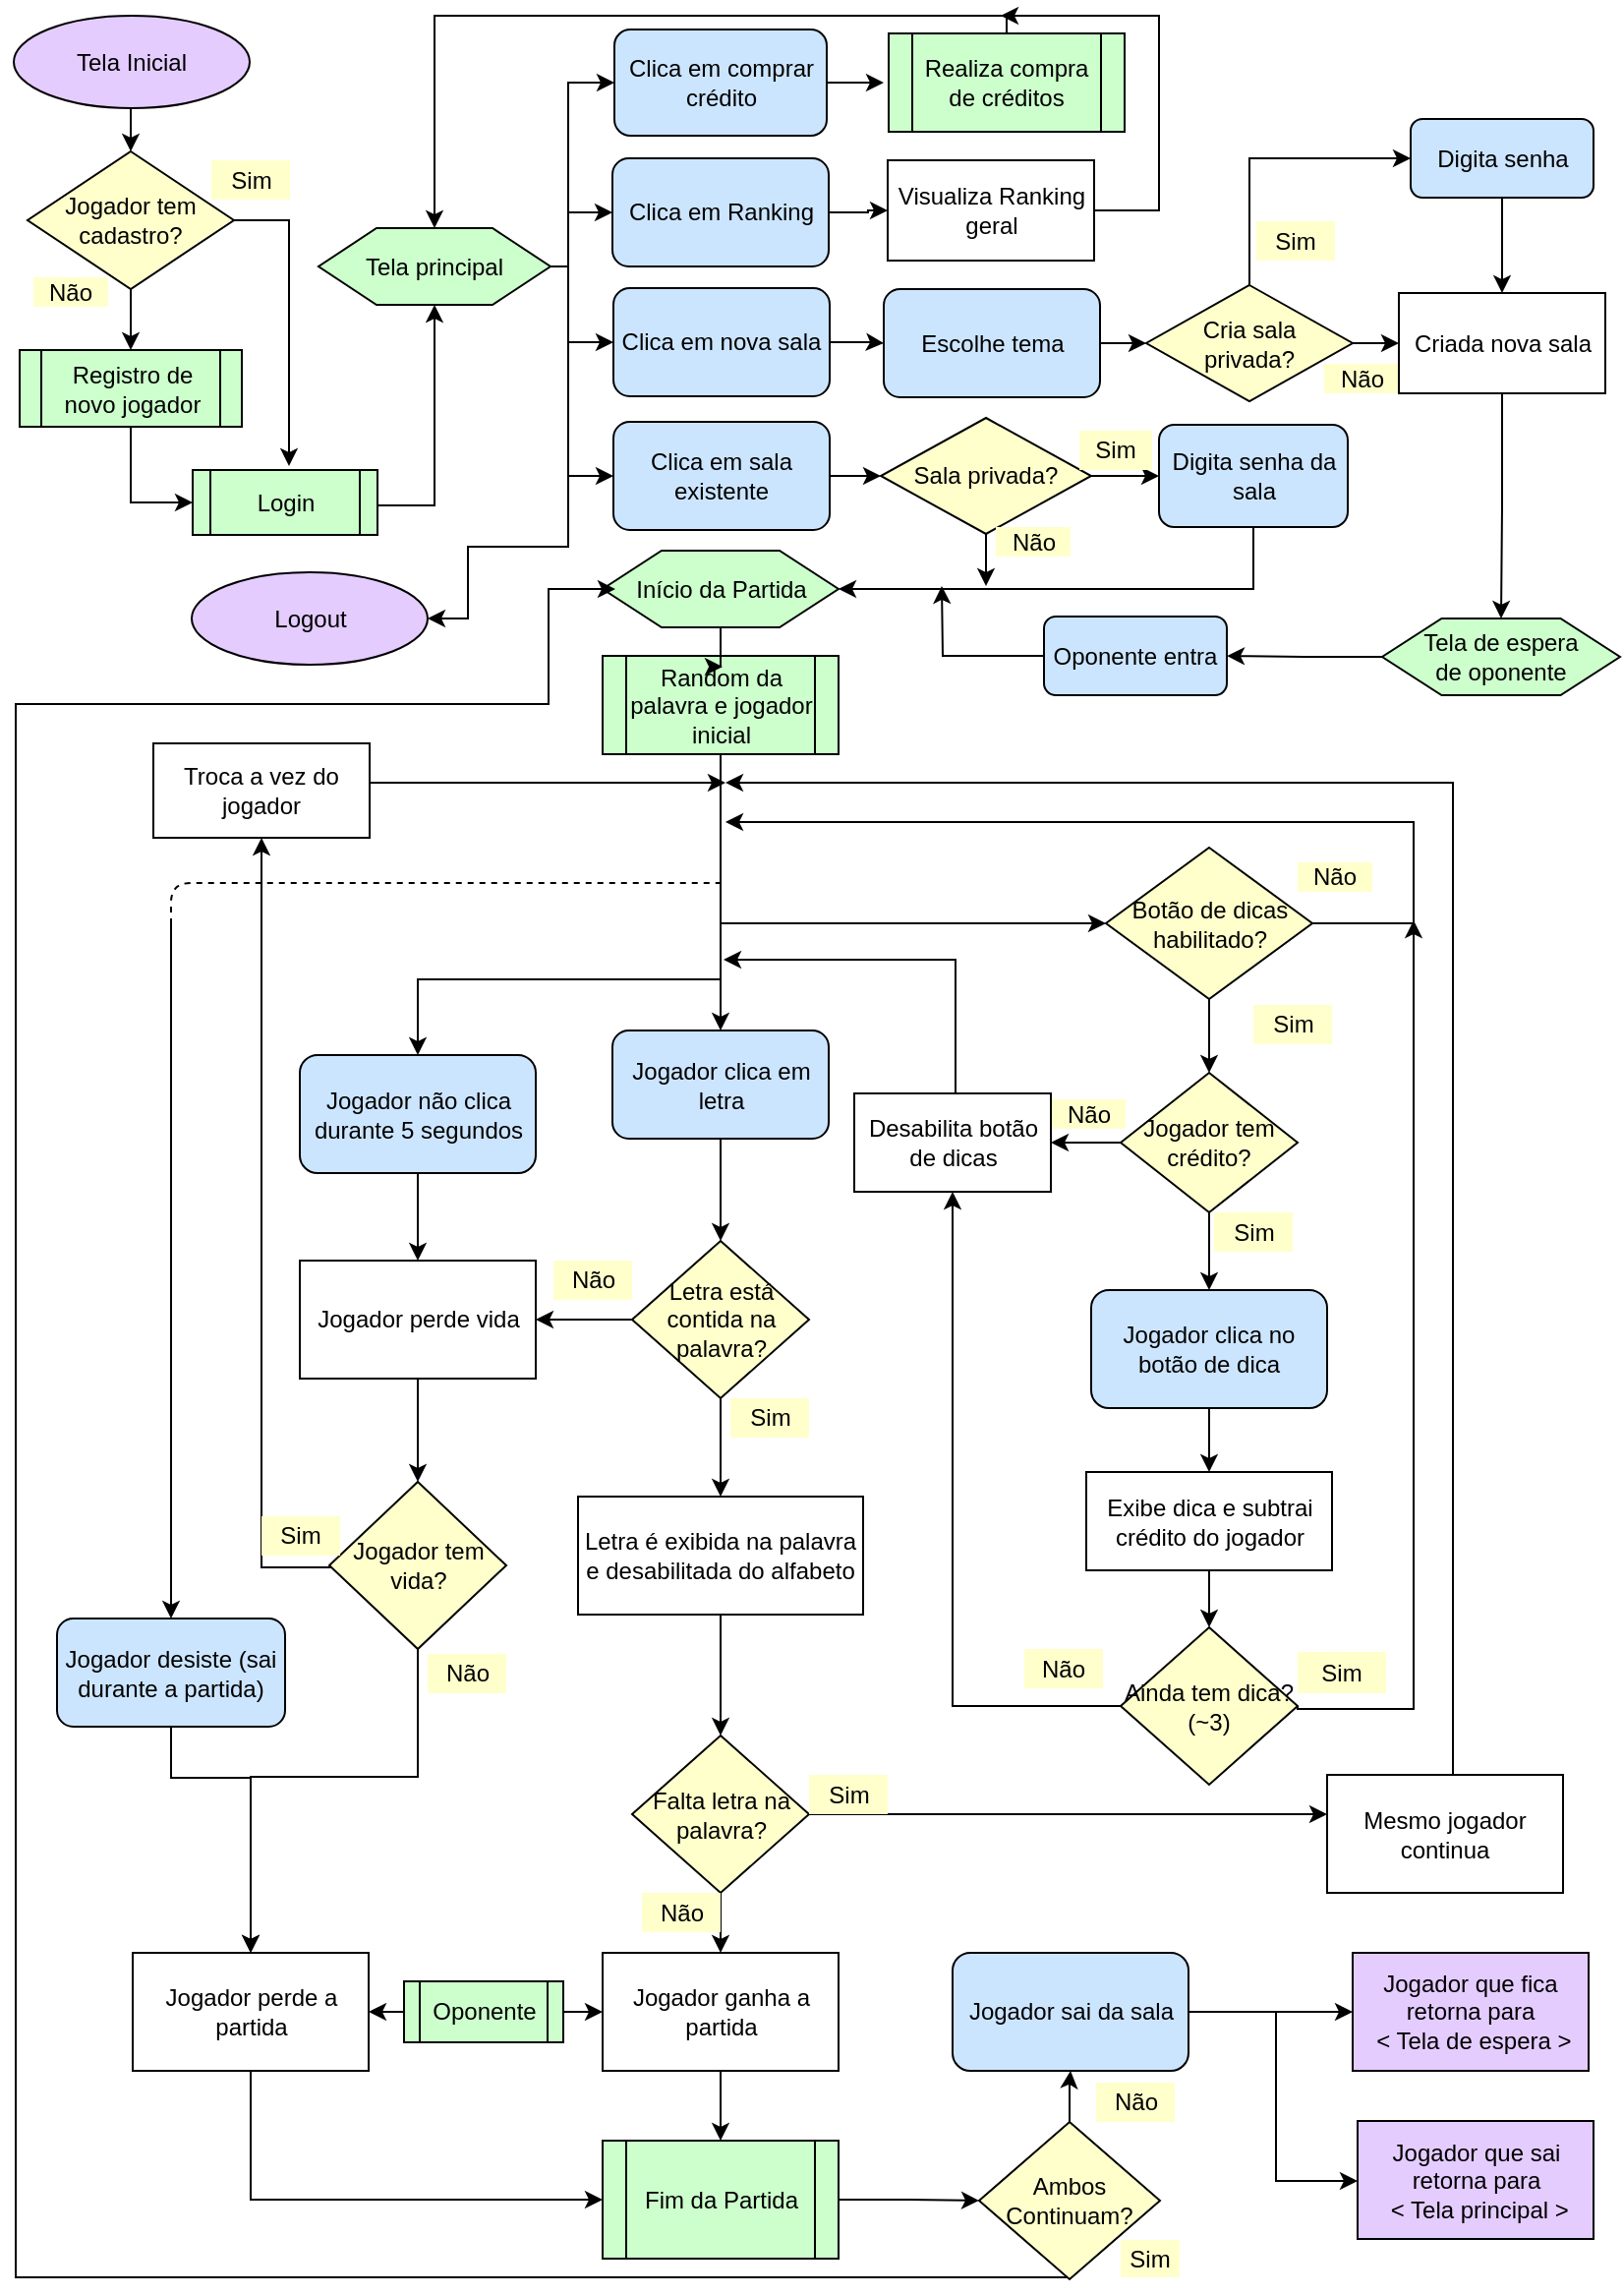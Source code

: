 <mxfile version="10.6.9" type="google"><diagram id="OUIDlDjPMiDUH4zOJpon" name="Page-1"><mxGraphModel dx="1394" dy="796" grid="1" gridSize="10" guides="1" tooltips="1" connect="1" arrows="1" fold="1" page="1" pageScale="1" pageWidth="827" pageHeight="1169" math="0" shadow="0"><root><mxCell id="0"/><mxCell id="1" parent="0"/><mxCell id="OD67O0E0gZSDqUvRIJFa-34" style="edgeStyle=orthogonalEdgeStyle;rounded=0;orthogonalLoop=1;jettySize=auto;html=1;" parent="1" source="5Cdk0UECjQ7okEQ7UrIe-1" edge="1"><mxGeometry relative="1" as="geometry"><mxPoint x="370" y="400" as="targetPoint"/><Array as="points"><mxPoint x="139" y="400"/></Array></mxGeometry></mxCell><mxCell id="5Cdk0UECjQ7okEQ7UrIe-1" value="Troca a vez do jogador" style="rounded=0;whiteSpace=wrap;html=1;" parent="1" vertex="1"><mxGeometry x="79" y="380" width="110" height="48" as="geometry"/></mxCell><mxCell id="b0Uk9Pod0R0OdXL9Hndk-114" style="edgeStyle=orthogonalEdgeStyle;rounded=0;orthogonalLoop=1;jettySize=auto;html=1;entryX=0.5;entryY=0;entryDx=0;entryDy=0;" parent="1" source="5Cdk0UECjQ7okEQ7UrIe-2" target="b0Uk9Pod0R0OdXL9Hndk-9" edge="1"><mxGeometry relative="1" as="geometry"/></mxCell><mxCell id="b0Uk9Pod0R0OdXL9Hndk-133" style="edgeStyle=orthogonalEdgeStyle;rounded=0;orthogonalLoop=1;jettySize=auto;html=1;entryX=1;entryY=0.5;entryDx=0;entryDy=0;" parent="1" source="5Cdk0UECjQ7okEQ7UrIe-2" target="b0Uk9Pod0R0OdXL9Hndk-52" edge="1"><mxGeometry relative="1" as="geometry"/></mxCell><mxCell id="5Cdk0UECjQ7okEQ7UrIe-2" value="Jogador tem crédito?" style="rhombus;whiteSpace=wrap;html=1;fillColor=#FFFFCC;" parent="1" vertex="1"><mxGeometry x="571" y="547.5" width="90" height="71" as="geometry"/></mxCell><mxCell id="b0Uk9Pod0R0OdXL9Hndk-25" value="" style="edgeStyle=orthogonalEdgeStyle;rounded=0;orthogonalLoop=1;jettySize=auto;html=1;" parent="1" source="5Cdk0UECjQ7okEQ7UrIe-3" target="b0Uk9Pod0R0OdXL9Hndk-19" edge="1"><mxGeometry relative="1" as="geometry"/></mxCell><mxCell id="5Cdk0UECjQ7okEQ7UrIe-3" value="Jogador clica em letra" style="rounded=1;whiteSpace=wrap;html=1;fillColor=#CCE5FF;" parent="1" vertex="1"><mxGeometry x="312.5" y="526" width="110" height="55" as="geometry"/></mxCell><mxCell id="b0Uk9Pod0R0OdXL9Hndk-136" style="edgeStyle=orthogonalEdgeStyle;rounded=0;orthogonalLoop=1;jettySize=auto;html=1;entryX=0.5;entryY=0;entryDx=0;entryDy=0;" parent="1" source="b0Uk9Pod0R0OdXL9Hndk-1" target="5Cdk0UECjQ7okEQ7UrIe-3" edge="1"><mxGeometry relative="1" as="geometry"><mxPoint x="368" y="510" as="targetPoint"/><Array as="points"/></mxGeometry></mxCell><mxCell id="OD67O0E0gZSDqUvRIJFa-11" style="edgeStyle=orthogonalEdgeStyle;rounded=0;orthogonalLoop=1;jettySize=auto;html=1;entryX=0.5;entryY=0;entryDx=0;entryDy=0;" parent="1" target="OD67O0E0gZSDqUvRIJFa-4" edge="1"><mxGeometry relative="1" as="geometry"><mxPoint x="88" y="790" as="sourcePoint"/><Array as="points"><mxPoint x="88" y="470"/><mxPoint x="88" y="470"/></Array></mxGeometry></mxCell><mxCell id="OD67O0E0gZSDqUvRIJFa-17" style="edgeStyle=orthogonalEdgeStyle;rounded=0;orthogonalLoop=1;jettySize=auto;html=1;entryX=0.5;entryY=0;entryDx=0;entryDy=0;" parent="1" source="b0Uk9Pod0R0OdXL9Hndk-1" target="b0Uk9Pod0R0OdXL9Hndk-6" edge="1"><mxGeometry relative="1" as="geometry"><Array as="points"><mxPoint x="368" y="500"/><mxPoint x="214" y="500"/></Array></mxGeometry></mxCell><mxCell id="OD67O0E0gZSDqUvRIJFa-177" style="edgeStyle=orthogonalEdgeStyle;rounded=0;orthogonalLoop=1;jettySize=auto;html=1;entryX=0;entryY=0.5;entryDx=0;entryDy=0;" parent="1" source="b0Uk9Pod0R0OdXL9Hndk-1" target="b0Uk9Pod0R0OdXL9Hndk-88" edge="1"><mxGeometry relative="1" as="geometry"><Array as="points"><mxPoint x="368" y="472"/></Array></mxGeometry></mxCell><mxCell id="b0Uk9Pod0R0OdXL9Hndk-1" value="Random da palavra e jogador inicial&lt;br&gt;" style="shape=process;whiteSpace=wrap;html=1;backgroundOutline=1;fillColor=#CCFFCC;" parent="1" vertex="1"><mxGeometry x="307.5" y="335.5" width="120" height="50" as="geometry"/></mxCell><mxCell id="b0Uk9Pod0R0OdXL9Hndk-130" style="edgeStyle=orthogonalEdgeStyle;rounded=0;orthogonalLoop=1;jettySize=auto;html=1;" parent="1" source="b0Uk9Pod0R0OdXL9Hndk-3" edge="1"><mxGeometry relative="1" as="geometry"><mxPoint x="368" y="341" as="targetPoint"/></mxGeometry></mxCell><mxCell id="b0Uk9Pod0R0OdXL9Hndk-3" value="&lt;span&gt;Início da Partida&lt;/span&gt;" style="shape=hexagon;perimeter=hexagonPerimeter2;whiteSpace=wrap;html=1;fillColor=#CCFFCC;" parent="1" vertex="1"><mxGeometry x="307.5" y="282" width="120" height="39" as="geometry"/></mxCell><mxCell id="b0Uk9Pod0R0OdXL9Hndk-24" value="" style="edgeStyle=orthogonalEdgeStyle;rounded=0;orthogonalLoop=1;jettySize=auto;html=1;" parent="1" source="b0Uk9Pod0R0OdXL9Hndk-6" target="b0Uk9Pod0R0OdXL9Hndk-18" edge="1"><mxGeometry relative="1" as="geometry"/></mxCell><mxCell id="b0Uk9Pod0R0OdXL9Hndk-6" value="Jogador não clica durante 5 segundos" style="rounded=1;whiteSpace=wrap;html=1;fillColor=#CCE5FF;" parent="1" vertex="1"><mxGeometry x="153.5" y="538.5" width="120" height="60" as="geometry"/></mxCell><mxCell id="b0Uk9Pod0R0OdXL9Hndk-124" style="edgeStyle=orthogonalEdgeStyle;rounded=0;orthogonalLoop=1;jettySize=auto;html=1;entryX=0.5;entryY=0;entryDx=0;entryDy=0;" parent="1" source="b0Uk9Pod0R0OdXL9Hndk-9" target="b0Uk9Pod0R0OdXL9Hndk-40" edge="1"><mxGeometry relative="1" as="geometry"/></mxCell><mxCell id="b0Uk9Pod0R0OdXL9Hndk-9" value="Jogador clica no botão de dica" style="rounded=1;whiteSpace=wrap;html=1;fillColor=#CCE5FF;" parent="1" vertex="1"><mxGeometry x="556" y="658" width="120" height="60" as="geometry"/></mxCell><mxCell id="b0Uk9Pod0R0OdXL9Hndk-16" value="Sim" style="text;html=1;strokeColor=none;fillColor=#FFFFCC;align=center;verticalAlign=middle;whiteSpace=wrap;rounded=0;" parent="1" vertex="1"><mxGeometry x="618.5" y="618.5" width="40" height="20" as="geometry"/></mxCell><mxCell id="b0Uk9Pod0R0OdXL9Hndk-17" value="Não" style="text;html=1;strokeColor=none;fillColor=#FFFFCC;align=center;verticalAlign=middle;whiteSpace=wrap;rounded=0;" parent="1" vertex="1"><mxGeometry x="535.5" y="561" width="38" height="15" as="geometry"/></mxCell><mxCell id="b0Uk9Pod0R0OdXL9Hndk-29" value="" style="edgeStyle=orthogonalEdgeStyle;rounded=0;orthogonalLoop=1;jettySize=auto;html=1;" parent="1" source="b0Uk9Pod0R0OdXL9Hndk-18" target="b0Uk9Pod0R0OdXL9Hndk-26" edge="1"><mxGeometry relative="1" as="geometry"/></mxCell><mxCell id="b0Uk9Pod0R0OdXL9Hndk-18" value="Jogador perde vida" style="rounded=0;whiteSpace=wrap;html=1;" parent="1" vertex="1"><mxGeometry x="153.5" y="643" width="120" height="60" as="geometry"/></mxCell><mxCell id="b0Uk9Pod0R0OdXL9Hndk-23" value="" style="edgeStyle=orthogonalEdgeStyle;rounded=0;orthogonalLoop=1;jettySize=auto;html=1;entryX=1;entryY=0.5;entryDx=0;entryDy=0;" parent="1" source="b0Uk9Pod0R0OdXL9Hndk-19" target="b0Uk9Pod0R0OdXL9Hndk-18" edge="1"><mxGeometry relative="1" as="geometry"><mxPoint x="293.5" y="565.5" as="targetPoint"/></mxGeometry></mxCell><mxCell id="b0Uk9Pod0R0OdXL9Hndk-34" value="" style="edgeStyle=orthogonalEdgeStyle;rounded=0;orthogonalLoop=1;jettySize=auto;html=1;" parent="1" source="b0Uk9Pod0R0OdXL9Hndk-19" target="b0Uk9Pod0R0OdXL9Hndk-33" edge="1"><mxGeometry relative="1" as="geometry"/></mxCell><mxCell id="b0Uk9Pod0R0OdXL9Hndk-19" value="Letra está contida na palavra?" style="rhombus;whiteSpace=wrap;html=1;fillColor=#FFFFCC;" parent="1" vertex="1"><mxGeometry x="322.5" y="633" width="90" height="80" as="geometry"/></mxCell><mxCell id="b0Uk9Pod0R0OdXL9Hndk-20" value="Sim" style="text;html=1;strokeColor=none;fillColor=#FFFFCC;align=center;verticalAlign=middle;whiteSpace=wrap;rounded=0;" parent="1" vertex="1"><mxGeometry x="372.5" y="713" width="40" height="20" as="geometry"/></mxCell><mxCell id="b0Uk9Pod0R0OdXL9Hndk-21" value="Não" style="text;html=1;strokeColor=none;fillColor=#FFFFCC;align=center;verticalAlign=middle;whiteSpace=wrap;rounded=0;" parent="1" vertex="1"><mxGeometry x="282.5" y="643" width="40" height="20" as="geometry"/></mxCell><mxCell id="b0Uk9Pod0R0OdXL9Hndk-32" value="" style="edgeStyle=orthogonalEdgeStyle;rounded=0;orthogonalLoop=1;jettySize=auto;html=1;exitX=0.5;exitY=1;exitDx=0;exitDy=0;" parent="1" source="b0Uk9Pod0R0OdXL9Hndk-26" target="b0Uk9Pod0R0OdXL9Hndk-31" edge="1"><mxGeometry relative="1" as="geometry"><Array as="points"><mxPoint x="213.5" y="905.5"/><mxPoint x="128.5" y="905.5"/></Array></mxGeometry></mxCell><mxCell id="OD67O0E0gZSDqUvRIJFa-8" style="edgeStyle=orthogonalEdgeStyle;rounded=0;orthogonalLoop=1;jettySize=auto;html=1;entryX=0.5;entryY=1;entryDx=0;entryDy=0;" parent="1" source="b0Uk9Pod0R0OdXL9Hndk-26" target="5Cdk0UECjQ7okEQ7UrIe-1" edge="1"><mxGeometry relative="1" as="geometry"><mxPoint x="133.5" y="515.5" as="targetPoint"/><Array as="points"><mxPoint x="134" y="799"/></Array></mxGeometry></mxCell><mxCell id="b0Uk9Pod0R0OdXL9Hndk-26" value="Jogador tem vida?" style="rhombus;whiteSpace=wrap;html=1;fillColor=#FFFFCC;" parent="1" vertex="1"><mxGeometry x="168.5" y="755.5" width="90" height="85" as="geometry"/></mxCell><mxCell id="b0Uk9Pod0R0OdXL9Hndk-27" value="Sim" style="text;html=1;strokeColor=none;fillColor=#FFFFCC;align=center;verticalAlign=middle;whiteSpace=wrap;rounded=0;" parent="1" vertex="1"><mxGeometry x="134" y="773" width="40" height="20" as="geometry"/></mxCell><mxCell id="b0Uk9Pod0R0OdXL9Hndk-28" value="Não" style="text;html=1;strokeColor=none;fillColor=#FFFFCC;align=center;verticalAlign=middle;whiteSpace=wrap;rounded=0;" parent="1" vertex="1"><mxGeometry x="218.5" y="843" width="40" height="20" as="geometry"/></mxCell><mxCell id="b0Uk9Pod0R0OdXL9Hndk-71" style="edgeStyle=orthogonalEdgeStyle;rounded=0;orthogonalLoop=1;jettySize=auto;html=1;exitX=0.5;exitY=1;exitDx=0;exitDy=0;entryX=0;entryY=0.5;entryDx=0;entryDy=0;" parent="1" source="b0Uk9Pod0R0OdXL9Hndk-31" target="b0Uk9Pod0R0OdXL9Hndk-67" edge="1"><mxGeometry relative="1" as="geometry"/></mxCell><mxCell id="b0Uk9Pod0R0OdXL9Hndk-31" value="Jogador perde a partida" style="rounded=0;whiteSpace=wrap;html=1;" parent="1" vertex="1"><mxGeometry x="68.5" y="995" width="120" height="60" as="geometry"/></mxCell><mxCell id="b0Uk9Pod0R0OdXL9Hndk-137" style="edgeStyle=orthogonalEdgeStyle;rounded=0;orthogonalLoop=1;jettySize=auto;html=1;entryX=0.5;entryY=0;entryDx=0;entryDy=0;" parent="1" source="b0Uk9Pod0R0OdXL9Hndk-33" target="b0Uk9Pod0R0OdXL9Hndk-36" edge="1"><mxGeometry relative="1" as="geometry"/></mxCell><mxCell id="b0Uk9Pod0R0OdXL9Hndk-33" value="Letra é exibida na palavra e desabilitada do alfabeto" style="rounded=0;whiteSpace=wrap;html=1;" parent="1" vertex="1"><mxGeometry x="295" y="763" width="145" height="60" as="geometry"/></mxCell><mxCell id="b0Uk9Pod0R0OdXL9Hndk-46" style="edgeStyle=orthogonalEdgeStyle;rounded=0;orthogonalLoop=1;jettySize=auto;html=1;exitX=1;exitY=0.5;exitDx=0;exitDy=0;" parent="1" source="b0Uk9Pod0R0OdXL9Hndk-36" target="b0Uk9Pod0R0OdXL9Hndk-49" edge="1"><mxGeometry relative="1" as="geometry"><mxPoint x="768.5" y="405.5" as="targetPoint"/><Array as="points"><mxPoint x="568.5" y="924.5"/><mxPoint x="568.5" y="924.5"/></Array></mxGeometry></mxCell><mxCell id="b0Uk9Pod0R0OdXL9Hndk-94" style="edgeStyle=orthogonalEdgeStyle;rounded=0;orthogonalLoop=1;jettySize=auto;html=1;entryX=0.5;entryY=0;entryDx=0;entryDy=0;" parent="1" source="b0Uk9Pod0R0OdXL9Hndk-36" target="b0Uk9Pod0R0OdXL9Hndk-65" edge="1"><mxGeometry relative="1" as="geometry"/></mxCell><mxCell id="b0Uk9Pod0R0OdXL9Hndk-36" value="Falta letra na palavra?" style="rhombus;whiteSpace=wrap;html=1;fillColor=#FFFFCC;" parent="1" vertex="1"><mxGeometry x="322.5" y="884.5" width="90" height="80" as="geometry"/></mxCell><mxCell id="b0Uk9Pod0R0OdXL9Hndk-37" value="Sim" style="text;html=1;strokeColor=none;fillColor=#FFFFCC;align=center;verticalAlign=middle;whiteSpace=wrap;rounded=0;" parent="1" vertex="1"><mxGeometry x="412.5" y="904.5" width="40" height="20" as="geometry"/></mxCell><mxCell id="b0Uk9Pod0R0OdXL9Hndk-38" value="Não" style="text;html=1;strokeColor=none;fillColor=#FFFFCC;align=center;verticalAlign=middle;whiteSpace=wrap;rounded=0;" parent="1" vertex="1"><mxGeometry x="327.5" y="964.5" width="40" height="20" as="geometry"/></mxCell><mxCell id="b0Uk9Pod0R0OdXL9Hndk-134" style="edgeStyle=orthogonalEdgeStyle;rounded=0;orthogonalLoop=1;jettySize=auto;html=1;entryX=0.5;entryY=0;entryDx=0;entryDy=0;" parent="1" source="b0Uk9Pod0R0OdXL9Hndk-40" target="b0Uk9Pod0R0OdXL9Hndk-41" edge="1"><mxGeometry relative="1" as="geometry"><mxPoint x="616" y="825.5" as="targetPoint"/></mxGeometry></mxCell><mxCell id="b0Uk9Pod0R0OdXL9Hndk-40" value="Exibe dica e subtrai crédito do jogador" style="rounded=0;whiteSpace=wrap;html=1;" parent="1" vertex="1"><mxGeometry x="553.5" y="750.5" width="125" height="50" as="geometry"/></mxCell><mxCell id="b0Uk9Pod0R0OdXL9Hndk-123" style="edgeStyle=orthogonalEdgeStyle;rounded=0;orthogonalLoop=1;jettySize=auto;html=1;exitX=1;exitY=0.5;exitDx=0;exitDy=0;" parent="1" source="b0Uk9Pod0R0OdXL9Hndk-41" edge="1"><mxGeometry relative="1" as="geometry"><mxPoint x="720" y="470" as="targetPoint"/><Array as="points"><mxPoint x="661" y="871"/><mxPoint x="720" y="871"/></Array></mxGeometry></mxCell><mxCell id="b0Uk9Pod0R0OdXL9Hndk-129" style="edgeStyle=orthogonalEdgeStyle;rounded=0;orthogonalLoop=1;jettySize=auto;html=1;entryX=0.5;entryY=1;entryDx=0;entryDy=0;" parent="1" source="b0Uk9Pod0R0OdXL9Hndk-41" target="b0Uk9Pod0R0OdXL9Hndk-52" edge="1"><mxGeometry relative="1" as="geometry"/></mxCell><mxCell id="b0Uk9Pod0R0OdXL9Hndk-41" value="Ainda tem dica? (~3)" style="rhombus;whiteSpace=wrap;html=1;fillColor=#FFFFCC;" parent="1" vertex="1"><mxGeometry x="571" y="829.5" width="90" height="80" as="geometry"/></mxCell><mxCell id="b0Uk9Pod0R0OdXL9Hndk-42" value="Sim" style="text;html=1;strokeColor=none;fillColor=#FFFFCC;align=center;verticalAlign=middle;whiteSpace=wrap;rounded=0;" parent="1" vertex="1"><mxGeometry x="661" y="842" width="45" height="21" as="geometry"/></mxCell><mxCell id="b0Uk9Pod0R0OdXL9Hndk-43" value="Não" style="text;html=1;strokeColor=none;fillColor=#FFFFCC;align=center;verticalAlign=middle;whiteSpace=wrap;rounded=0;" parent="1" vertex="1"><mxGeometry x="522" y="840.5" width="40" height="20" as="geometry"/></mxCell><mxCell id="b0Uk9Pod0R0OdXL9Hndk-104" style="edgeStyle=orthogonalEdgeStyle;rounded=0;orthogonalLoop=1;jettySize=auto;html=1;" parent="1" source="b0Uk9Pod0R0OdXL9Hndk-49" edge="1"><mxGeometry relative="1" as="geometry"><mxPoint x="370" y="400" as="targetPoint"/><Array as="points"><mxPoint x="740" y="400"/></Array></mxGeometry></mxCell><mxCell id="b0Uk9Pod0R0OdXL9Hndk-49" value="Mesmo jogador continua" style="rounded=0;whiteSpace=wrap;html=1;" parent="1" vertex="1"><mxGeometry x="676" y="904.5" width="120" height="60" as="geometry"/></mxCell><mxCell id="b0Uk9Pod0R0OdXL9Hndk-135" style="edgeStyle=orthogonalEdgeStyle;rounded=0;orthogonalLoop=1;jettySize=auto;html=1;" parent="1" source="b0Uk9Pod0R0OdXL9Hndk-52" edge="1"><mxGeometry relative="1" as="geometry"><mxPoint x="369" y="490" as="targetPoint"/><Array as="points"><mxPoint x="487" y="490"/></Array></mxGeometry></mxCell><mxCell id="b0Uk9Pod0R0OdXL9Hndk-52" value="Desabilita botão de dicas" style="rounded=0;whiteSpace=wrap;html=1;" parent="1" vertex="1"><mxGeometry x="435.5" y="558" width="100" height="50" as="geometry"/></mxCell><mxCell id="b0Uk9Pod0R0OdXL9Hndk-74" style="edgeStyle=orthogonalEdgeStyle;rounded=0;orthogonalLoop=1;jettySize=auto;html=1;entryX=0.5;entryY=0;entryDx=0;entryDy=0;" parent="1" source="b0Uk9Pod0R0OdXL9Hndk-65" target="b0Uk9Pod0R0OdXL9Hndk-67" edge="1"><mxGeometry relative="1" as="geometry"/></mxCell><mxCell id="b0Uk9Pod0R0OdXL9Hndk-65" value="Jogador ganha a partida" style="rounded=0;whiteSpace=wrap;html=1;" parent="1" vertex="1"><mxGeometry x="307.5" y="995" width="120" height="60" as="geometry"/></mxCell><mxCell id="b0Uk9Pod0R0OdXL9Hndk-72" style="edgeStyle=orthogonalEdgeStyle;rounded=0;orthogonalLoop=1;jettySize=auto;html=1;entryX=0;entryY=0.5;entryDx=0;entryDy=0;" parent="1" source="b0Uk9Pod0R0OdXL9Hndk-67" target="b0Uk9Pod0R0OdXL9Hndk-70" edge="1"><mxGeometry relative="1" as="geometry"/></mxCell><mxCell id="b0Uk9Pod0R0OdXL9Hndk-67" value="Fim da Partida" style="shape=process;whiteSpace=wrap;html=1;backgroundOutline=1;fillColor=#CCFFCC;" parent="1" vertex="1"><mxGeometry x="307.5" y="1090.5" width="120" height="60" as="geometry"/></mxCell><mxCell id="b0Uk9Pod0R0OdXL9Hndk-141" style="edgeStyle=orthogonalEdgeStyle;rounded=0;orthogonalLoop=1;jettySize=auto;html=1;entryX=0.054;entryY=0.5;entryDx=0;entryDy=0;entryPerimeter=0;" parent="1" source="b0Uk9Pod0R0OdXL9Hndk-70" target="b0Uk9Pod0R0OdXL9Hndk-3" edge="1"><mxGeometry relative="1" as="geometry"><mxPoint x="304" y="296" as="targetPoint"/><Array as="points"><mxPoint x="9" y="1160"/><mxPoint x="9" y="360"/><mxPoint x="280" y="360"/><mxPoint x="280" y="302"/></Array></mxGeometry></mxCell><mxCell id="OD67O0E0gZSDqUvRIJFa-169" style="edgeStyle=orthogonalEdgeStyle;rounded=0;orthogonalLoop=1;jettySize=auto;html=1;entryX=0.5;entryY=1;entryDx=0;entryDy=0;" parent="1" source="b0Uk9Pod0R0OdXL9Hndk-70" target="b0Uk9Pod0R0OdXL9Hndk-142" edge="1"><mxGeometry relative="1" as="geometry"/></mxCell><mxCell id="b0Uk9Pod0R0OdXL9Hndk-70" value="Ambos Continuam?" style="rhombus;whiteSpace=wrap;html=1;fillColor=#FFFFCC;" parent="1" vertex="1"><mxGeometry x="499" y="1081" width="92" height="80" as="geometry"/></mxCell><mxCell id="b0Uk9Pod0R0OdXL9Hndk-73" value="Sim" style="text;html=1;strokeColor=none;fillColor=#FFFFCC;align=center;verticalAlign=middle;whiteSpace=wrap;rounded=0;" parent="1" vertex="1"><mxGeometry x="571" y="1141" width="30" height="19" as="geometry"/></mxCell><mxCell id="b0Uk9Pod0R0OdXL9Hndk-86" value="Não" style="text;html=1;strokeColor=none;fillColor=#FFFFCC;align=center;verticalAlign=middle;whiteSpace=wrap;rounded=0;" parent="1" vertex="1"><mxGeometry x="558.5" y="1061" width="40" height="20" as="geometry"/></mxCell><mxCell id="b0Uk9Pod0R0OdXL9Hndk-108" style="edgeStyle=orthogonalEdgeStyle;rounded=0;orthogonalLoop=1;jettySize=auto;html=1;entryX=0.5;entryY=0;entryDx=0;entryDy=0;" parent="1" source="b0Uk9Pod0R0OdXL9Hndk-88" target="5Cdk0UECjQ7okEQ7UrIe-2" edge="1"><mxGeometry relative="1" as="geometry"/></mxCell><mxCell id="OD67O0E0gZSDqUvRIJFa-182" style="edgeStyle=orthogonalEdgeStyle;rounded=0;orthogonalLoop=1;jettySize=auto;html=1;" parent="1" source="b0Uk9Pod0R0OdXL9Hndk-88" edge="1"><mxGeometry relative="1" as="geometry"><mxPoint x="370" y="420" as="targetPoint"/><Array as="points"><mxPoint x="720" y="472"/><mxPoint x="720" y="420"/></Array></mxGeometry></mxCell><mxCell id="b0Uk9Pod0R0OdXL9Hndk-88" value="Botão de dicas habilitado?" style="rhombus;whiteSpace=wrap;html=1;fillColor=#FFFFCC;" parent="1" vertex="1"><mxGeometry x="563.5" y="433" width="105" height="77" as="geometry"/></mxCell><mxCell id="b0Uk9Pod0R0OdXL9Hndk-97" value="Não" style="text;html=1;strokeColor=none;fillColor=#FFFFCC;align=center;verticalAlign=middle;whiteSpace=wrap;rounded=0;" parent="1" vertex="1"><mxGeometry x="661" y="440.5" width="38" height="15" as="geometry"/></mxCell><mxCell id="b0Uk9Pod0R0OdXL9Hndk-99" value="Sim" style="text;html=1;strokeColor=none;fillColor=#FFFFCC;align=center;verticalAlign=middle;whiteSpace=wrap;rounded=0;" parent="1" vertex="1"><mxGeometry x="638.5" y="513" width="40" height="20" as="geometry"/></mxCell><mxCell id="OD67O0E0gZSDqUvRIJFa-141" style="edgeStyle=orthogonalEdgeStyle;rounded=0;orthogonalLoop=1;jettySize=auto;html=1;" parent="1" source="b0Uk9Pod0R0OdXL9Hndk-142" target="OD67O0E0gZSDqUvRIJFa-140" edge="1"><mxGeometry relative="1" as="geometry"><Array as="points"><mxPoint x="650" y="1025"/><mxPoint x="650" y="1111"/></Array></mxGeometry></mxCell><mxCell id="OD67O0E0gZSDqUvRIJFa-172" style="edgeStyle=orthogonalEdgeStyle;rounded=0;orthogonalLoop=1;jettySize=auto;html=1;entryX=0;entryY=0.5;entryDx=0;entryDy=0;" parent="1" source="b0Uk9Pod0R0OdXL9Hndk-142" target="OD67O0E0gZSDqUvRIJFa-170" edge="1"><mxGeometry relative="1" as="geometry"><mxPoint x="680" y="1014.5" as="targetPoint"/></mxGeometry></mxCell><mxCell id="b0Uk9Pod0R0OdXL9Hndk-142" value="Jogador sai da sala" style="rounded=1;whiteSpace=wrap;html=1;fillColor=#CCE5FF;" parent="1" vertex="1"><mxGeometry x="485.5" y="995" width="120" height="60" as="geometry"/></mxCell><mxCell id="OD67O0E0gZSDqUvRIJFa-7" style="edgeStyle=orthogonalEdgeStyle;rounded=0;orthogonalLoop=1;jettySize=auto;html=1;entryX=0.5;entryY=0;entryDx=0;entryDy=0;exitX=0.5;exitY=1;exitDx=0;exitDy=0;" parent="1" source="OD67O0E0gZSDqUvRIJFa-4" target="b0Uk9Pod0R0OdXL9Hndk-31" edge="1"><mxGeometry relative="1" as="geometry"><Array as="points"><mxPoint x="88" y="906"/><mxPoint x="129" y="906"/></Array></mxGeometry></mxCell><mxCell id="OD67O0E0gZSDqUvRIJFa-4" value="Jogador desiste (sai durante a partida)" style="rounded=1;whiteSpace=wrap;html=1;fillColor=#CCE5FF;" parent="1" vertex="1"><mxGeometry x="30" y="825" width="116" height="55" as="geometry"/></mxCell><mxCell id="OD67O0E0gZSDqUvRIJFa-15" style="edgeStyle=orthogonalEdgeStyle;rounded=0;orthogonalLoop=1;jettySize=auto;html=1;exitX=1;exitY=0.5;exitDx=0;exitDy=0;entryX=0;entryY=0.5;entryDx=0;entryDy=0;" parent="1" source="OD67O0E0gZSDqUvRIJFa-12" target="b0Uk9Pod0R0OdXL9Hndk-65" edge="1"><mxGeometry relative="1" as="geometry"/></mxCell><mxCell id="OD67O0E0gZSDqUvRIJFa-16" style="edgeStyle=orthogonalEdgeStyle;rounded=0;orthogonalLoop=1;jettySize=auto;html=1;exitX=0;exitY=0.5;exitDx=0;exitDy=0;entryX=1;entryY=0.5;entryDx=0;entryDy=0;" parent="1" source="OD67O0E0gZSDqUvRIJFa-12" target="b0Uk9Pod0R0OdXL9Hndk-31" edge="1"><mxGeometry relative="1" as="geometry"/></mxCell><mxCell id="OD67O0E0gZSDqUvRIJFa-12" value="Oponente" style="shape=process;whiteSpace=wrap;html=1;backgroundOutline=1;fillColor=#CCFFCC;" parent="1" vertex="1"><mxGeometry x="206.5" y="1009.5" width="81" height="31" as="geometry"/></mxCell><mxCell id="OD67O0E0gZSDqUvRIJFa-33" value="" style="endArrow=none;dashed=1;html=1;" parent="1" edge="1"><mxGeometry width="50" height="50" relative="1" as="geometry"><mxPoint x="88" y="790" as="sourcePoint"/><mxPoint x="370" y="451" as="targetPoint"/><Array as="points"><mxPoint x="88" y="451"/></Array></mxGeometry></mxCell><mxCell id="OD67O0E0gZSDqUvRIJFa-121" style="edgeStyle=orthogonalEdgeStyle;rounded=0;orthogonalLoop=1;jettySize=auto;html=1;entryX=0.5;entryY=0;entryDx=0;entryDy=0;" parent="1" target="OD67O0E0gZSDqUvRIJFa-39" edge="1"><mxGeometry relative="1" as="geometry"><mxPoint x="69" y="56" as="sourcePoint"/></mxGeometry></mxCell><mxCell id="OD67O0E0gZSDqUvRIJFa-129" style="edgeStyle=orthogonalEdgeStyle;rounded=0;orthogonalLoop=1;jettySize=auto;html=1;" parent="1" source="OD67O0E0gZSDqUvRIJFa-39" edge="1"><mxGeometry relative="1" as="geometry"><mxPoint x="148" y="239" as="targetPoint"/><Array as="points"><mxPoint x="148" y="114"/></Array></mxGeometry></mxCell><mxCell id="OD67O0E0gZSDqUvRIJFa-187" style="edgeStyle=orthogonalEdgeStyle;rounded=0;orthogonalLoop=1;jettySize=auto;html=1;" parent="1" source="OD67O0E0gZSDqUvRIJFa-39" target="OD67O0E0gZSDqUvRIJFa-43" edge="1"><mxGeometry relative="1" as="geometry"/></mxCell><mxCell id="OD67O0E0gZSDqUvRIJFa-39" value="Jogador tem cadastro?" style="rhombus;whiteSpace=wrap;html=1;fillColor=#FFFFCC;" parent="1" vertex="1"><mxGeometry x="15" y="79" width="105" height="70" as="geometry"/></mxCell><mxCell id="OD67O0E0gZSDqUvRIJFa-40" value="Não" style="text;html=1;strokeColor=none;fillColor=#FFFFCC;align=center;verticalAlign=middle;whiteSpace=wrap;rounded=0;" parent="1" vertex="1"><mxGeometry x="18" y="143" width="38" height="15" as="geometry"/></mxCell><mxCell id="OD67O0E0gZSDqUvRIJFa-41" value="Sim" style="text;html=1;strokeColor=none;fillColor=#FFFFCC;align=center;verticalAlign=middle;whiteSpace=wrap;rounded=0;" parent="1" vertex="1"><mxGeometry x="108.5" y="83.5" width="40" height="20" as="geometry"/></mxCell><mxCell id="OD67O0E0gZSDqUvRIJFa-186" style="edgeStyle=orthogonalEdgeStyle;rounded=0;orthogonalLoop=1;jettySize=auto;html=1;entryX=0;entryY=0.5;entryDx=0;entryDy=0;" parent="1" source="OD67O0E0gZSDqUvRIJFa-43" target="OD67O0E0gZSDqUvRIJFa-185" edge="1"><mxGeometry relative="1" as="geometry"/></mxCell><mxCell id="OD67O0E0gZSDqUvRIJFa-43" value="Registro de novo jogador&lt;br&gt;" style="shape=process;whiteSpace=wrap;html=1;backgroundOutline=1;fillColor=#CCFFCC;" parent="1" vertex="1"><mxGeometry x="11" y="180" width="113" height="39" as="geometry"/></mxCell><mxCell id="OD67O0E0gZSDqUvRIJFa-94" style="edgeStyle=orthogonalEdgeStyle;rounded=0;orthogonalLoop=1;jettySize=auto;html=1;" parent="1" source="OD67O0E0gZSDqUvRIJFa-50" edge="1"><mxGeometry relative="1" as="geometry"><mxPoint x="450.5" y="44" as="targetPoint"/></mxGeometry></mxCell><mxCell id="OD67O0E0gZSDqUvRIJFa-50" value="Clica em comprar crédito" style="rounded=1;whiteSpace=wrap;html=1;fillColor=#CCE5FF;" parent="1" vertex="1"><mxGeometry x="313.5" y="17" width="108" height="54" as="geometry"/></mxCell><mxCell id="OD67O0E0gZSDqUvRIJFa-101" style="edgeStyle=orthogonalEdgeStyle;rounded=0;orthogonalLoop=1;jettySize=auto;html=1;entryX=0;entryY=0.5;entryDx=0;entryDy=0;" parent="1" source="OD67O0E0gZSDqUvRIJFa-51" target="OD67O0E0gZSDqUvRIJFa-79" edge="1"><mxGeometry relative="1" as="geometry"/></mxCell><mxCell id="OD67O0E0gZSDqUvRIJFa-51" value="Clica em nova sala" style="rounded=1;whiteSpace=wrap;html=1;fillColor=#CCE5FF;" parent="1" vertex="1"><mxGeometry x="313" y="148.5" width="110" height="55" as="geometry"/></mxCell><mxCell id="OD67O0E0gZSDqUvRIJFa-183" style="edgeStyle=orthogonalEdgeStyle;rounded=0;orthogonalLoop=1;jettySize=auto;html=1;entryX=0;entryY=0.5;entryDx=0;entryDy=0;" parent="1" source="OD67O0E0gZSDqUvRIJFa-52" target="OD67O0E0gZSDqUvRIJFa-68" edge="1"><mxGeometry relative="1" as="geometry"/></mxCell><mxCell id="OD67O0E0gZSDqUvRIJFa-52" value="Clica em sala existente" style="rounded=1;whiteSpace=wrap;html=1;fillColor=#CCE5FF;" parent="1" vertex="1"><mxGeometry x="313" y="216.5" width="110" height="55" as="geometry"/></mxCell><mxCell id="OD67O0E0gZSDqUvRIJFa-133" style="edgeStyle=orthogonalEdgeStyle;rounded=0;orthogonalLoop=1;jettySize=auto;html=1;entryX=0.5;entryY=1;entryDx=0;entryDy=0;" parent="1" target="OD67O0E0gZSDqUvRIJFa-124" edge="1"><mxGeometry relative="1" as="geometry"><mxPoint x="189" y="259" as="sourcePoint"/><Array as="points"><mxPoint x="222" y="259"/></Array></mxGeometry></mxCell><mxCell id="OD67O0E0gZSDqUvRIJFa-157" style="edgeStyle=orthogonalEdgeStyle;rounded=0;orthogonalLoop=1;jettySize=auto;html=1;entryX=0;entryY=0.5;entryDx=0;entryDy=0;" parent="1" source="OD67O0E0gZSDqUvRIJFa-62" target="OD67O0E0gZSDqUvRIJFa-152" edge="1"><mxGeometry relative="1" as="geometry"/></mxCell><mxCell id="OD67O0E0gZSDqUvRIJFa-158" style="edgeStyle=orthogonalEdgeStyle;rounded=0;orthogonalLoop=1;jettySize=auto;html=1;entryX=0;entryY=0.5;entryDx=0;entryDy=0;" parent="1" source="OD67O0E0gZSDqUvRIJFa-62" target="OD67O0E0gZSDqUvRIJFa-89" edge="1"><mxGeometry relative="1" as="geometry"><Array as="points"><mxPoint x="637" y="83"/></Array></mxGeometry></mxCell><mxCell id="OD67O0E0gZSDqUvRIJFa-62" value="Cria sala&lt;br&gt;privada?" style="rhombus;whiteSpace=wrap;html=1;fillColor=#FFFFCC;" parent="1" vertex="1"><mxGeometry x="584" y="147" width="105" height="59" as="geometry"/></mxCell><mxCell id="OD67O0E0gZSDqUvRIJFa-63" value="Não" style="text;html=1;strokeColor=none;fillColor=#FFFFCC;align=center;verticalAlign=middle;whiteSpace=wrap;rounded=0;" parent="1" vertex="1"><mxGeometry x="674.5" y="187" width="38" height="15" as="geometry"/></mxCell><mxCell id="OD67O0E0gZSDqUvRIJFa-64" value="Sim" style="text;html=1;strokeColor=none;fillColor=#FFFFCC;align=center;verticalAlign=middle;whiteSpace=wrap;rounded=0;" parent="1" vertex="1"><mxGeometry x="640" y="114.5" width="40" height="20" as="geometry"/></mxCell><mxCell id="OD67O0E0gZSDqUvRIJFa-146" style="edgeStyle=orthogonalEdgeStyle;rounded=0;orthogonalLoop=1;jettySize=auto;html=1;entryX=0;entryY=0.5;entryDx=0;entryDy=0;" parent="1" source="OD67O0E0gZSDqUvRIJFa-68" target="OD67O0E0gZSDqUvRIJFa-76" edge="1"><mxGeometry relative="1" as="geometry"/></mxCell><mxCell id="OD67O0E0gZSDqUvRIJFa-184" style="edgeStyle=orthogonalEdgeStyle;rounded=0;orthogonalLoop=1;jettySize=auto;html=1;" parent="1" source="OD67O0E0gZSDqUvRIJFa-68" edge="1"><mxGeometry relative="1" as="geometry"><mxPoint x="502.5" y="300" as="targetPoint"/></mxGeometry></mxCell><mxCell id="OD67O0E0gZSDqUvRIJFa-68" value="Sala privada?" style="rhombus;whiteSpace=wrap;html=1;fillColor=#FFFFCC;" parent="1" vertex="1"><mxGeometry x="449" y="214.5" width="107" height="59" as="geometry"/></mxCell><mxCell id="OD67O0E0gZSDqUvRIJFa-69" value="Não" style="text;html=1;strokeColor=none;fillColor=#FFFFCC;align=center;verticalAlign=middle;whiteSpace=wrap;rounded=0;" parent="1" vertex="1"><mxGeometry x="507.5" y="270" width="38" height="15" as="geometry"/></mxCell><mxCell id="OD67O0E0gZSDqUvRIJFa-70" value="Sim" style="text;html=1;strokeColor=none;fillColor=#FFFFCC;align=center;verticalAlign=middle;whiteSpace=wrap;rounded=0;" parent="1" vertex="1"><mxGeometry x="550" y="221" width="37" height="20" as="geometry"/></mxCell><mxCell id="OD67O0E0gZSDqUvRIJFa-173" style="edgeStyle=orthogonalEdgeStyle;rounded=0;orthogonalLoop=1;jettySize=auto;html=1;entryX=1;entryY=0.5;entryDx=0;entryDy=0;" parent="1" source="OD67O0E0gZSDqUvRIJFa-76" target="b0Uk9Pod0R0OdXL9Hndk-3" edge="1"><mxGeometry relative="1" as="geometry"><Array as="points"><mxPoint x="639" y="302"/></Array></mxGeometry></mxCell><mxCell id="OD67O0E0gZSDqUvRIJFa-76" value="Digita senha da sala" style="rounded=1;whiteSpace=wrap;html=1;fillColor=#CCE5FF;" parent="1" vertex="1"><mxGeometry x="590.5" y="218" width="96" height="52" as="geometry"/></mxCell><mxCell id="OD67O0E0gZSDqUvRIJFa-84" style="edgeStyle=orthogonalEdgeStyle;rounded=0;orthogonalLoop=1;jettySize=auto;html=1;entryX=0;entryY=0.5;entryDx=0;entryDy=0;" parent="1" source="OD67O0E0gZSDqUvRIJFa-79" target="OD67O0E0gZSDqUvRIJFa-62" edge="1"><mxGeometry relative="1" as="geometry"/></mxCell><mxCell id="OD67O0E0gZSDqUvRIJFa-79" value="Escolhe tema" style="rounded=1;whiteSpace=wrap;html=1;fillColor=#CCE5FF;" parent="1" vertex="1"><mxGeometry x="450.5" y="149" width="110" height="55" as="geometry"/></mxCell><mxCell id="OD67O0E0gZSDqUvRIJFa-87" style="edgeStyle=orthogonalEdgeStyle;rounded=0;orthogonalLoop=1;jettySize=auto;html=1;entryX=0.5;entryY=0;entryDx=0;entryDy=0;exitX=0.5;exitY=0;exitDx=0;exitDy=0;" parent="1" source="OD67O0E0gZSDqUvRIJFa-85" target="OD67O0E0gZSDqUvRIJFa-124" edge="1"><mxGeometry relative="1" as="geometry"><mxPoint x="214" y="90" as="targetPoint"/><Array as="points"><mxPoint x="513" y="10"/><mxPoint x="222" y="10"/></Array></mxGeometry></mxCell><mxCell id="OD67O0E0gZSDqUvRIJFa-85" value="Realiza compra de créditos&lt;br&gt;" style="shape=process;whiteSpace=wrap;html=1;backgroundOutline=1;fillColor=#CCFFCC;" parent="1" vertex="1"><mxGeometry x="453" y="19" width="120" height="50" as="geometry"/></mxCell><mxCell id="OD67O0E0gZSDqUvRIJFa-159" style="edgeStyle=orthogonalEdgeStyle;rounded=0;orthogonalLoop=1;jettySize=auto;html=1;entryX=0.5;entryY=0;entryDx=0;entryDy=0;" parent="1" source="OD67O0E0gZSDqUvRIJFa-89" target="OD67O0E0gZSDqUvRIJFa-152" edge="1"><mxGeometry relative="1" as="geometry"/></mxCell><mxCell id="OD67O0E0gZSDqUvRIJFa-89" value="Digita senha" style="rounded=1;whiteSpace=wrap;html=1;fillColor=#CCE5FF;" parent="1" vertex="1"><mxGeometry x="718.5" y="62.5" width="93" height="40" as="geometry"/></mxCell><mxCell id="OD67O0E0gZSDqUvRIJFa-110" style="edgeStyle=orthogonalEdgeStyle;rounded=0;orthogonalLoop=1;jettySize=auto;html=1;entryX=0;entryY=0.5;entryDx=0;entryDy=0;" parent="1" source="OD67O0E0gZSDqUvRIJFa-102" target="OD67O0E0gZSDqUvRIJFa-106" edge="1"><mxGeometry relative="1" as="geometry"/></mxCell><mxCell id="OD67O0E0gZSDqUvRIJFa-102" value="Clica em Ranking" style="rounded=1;whiteSpace=wrap;html=1;fillColor=#CCE5FF;" parent="1" vertex="1"><mxGeometry x="312.5" y="82.5" width="110" height="55" as="geometry"/></mxCell><mxCell id="OD67O0E0gZSDqUvRIJFa-111" style="edgeStyle=orthogonalEdgeStyle;rounded=0;orthogonalLoop=1;jettySize=auto;html=1;" parent="1" source="OD67O0E0gZSDqUvRIJFa-106" edge="1"><mxGeometry relative="1" as="geometry"><mxPoint x="510" y="10" as="targetPoint"/><Array as="points"><mxPoint x="590.5" y="109"/><mxPoint x="590.5" y="10"/></Array></mxGeometry></mxCell><mxCell id="OD67O0E0gZSDqUvRIJFa-106" value="Visualiza Ranking geral" style="rounded=0;whiteSpace=wrap;html=1;fillColor=#FFFFFF;" parent="1" vertex="1"><mxGeometry x="452.5" y="83.5" width="105" height="51" as="geometry"/></mxCell><mxCell id="OD67O0E0gZSDqUvRIJFa-134" style="edgeStyle=orthogonalEdgeStyle;rounded=0;orthogonalLoop=1;jettySize=auto;html=1;entryX=0;entryY=0.5;entryDx=0;entryDy=0;" parent="1" source="OD67O0E0gZSDqUvRIJFa-124" target="OD67O0E0gZSDqUvRIJFa-50" edge="1"><mxGeometry relative="1" as="geometry"><Array as="points"><mxPoint x="290" y="138"/><mxPoint x="290" y="44"/></Array></mxGeometry></mxCell><mxCell id="OD67O0E0gZSDqUvRIJFa-135" style="edgeStyle=orthogonalEdgeStyle;rounded=0;orthogonalLoop=1;jettySize=auto;html=1;entryX=0;entryY=0.5;entryDx=0;entryDy=0;" parent="1" source="OD67O0E0gZSDqUvRIJFa-124" target="OD67O0E0gZSDqUvRIJFa-51" edge="1"><mxGeometry relative="1" as="geometry"><Array as="points"><mxPoint x="290" y="138"/><mxPoint x="290" y="176"/></Array></mxGeometry></mxCell><mxCell id="OD67O0E0gZSDqUvRIJFa-136" style="edgeStyle=orthogonalEdgeStyle;rounded=0;orthogonalLoop=1;jettySize=auto;html=1;entryX=0;entryY=0.5;entryDx=0;entryDy=0;" parent="1" source="OD67O0E0gZSDqUvRIJFa-124" target="OD67O0E0gZSDqUvRIJFa-52" edge="1"><mxGeometry relative="1" as="geometry"><Array as="points"><mxPoint x="290" y="138"/><mxPoint x="290" y="244"/></Array></mxGeometry></mxCell><mxCell id="OD67O0E0gZSDqUvRIJFa-149" style="edgeStyle=orthogonalEdgeStyle;rounded=0;orthogonalLoop=1;jettySize=auto;html=1;entryX=0;entryY=0.5;entryDx=0;entryDy=0;" parent="1" source="OD67O0E0gZSDqUvRIJFa-124" target="OD67O0E0gZSDqUvRIJFa-102" edge="1"><mxGeometry relative="1" as="geometry"><Array as="points"><mxPoint x="290" y="138"/><mxPoint x="290" y="110"/></Array></mxGeometry></mxCell><mxCell id="OD67O0E0gZSDqUvRIJFa-181" style="edgeStyle=orthogonalEdgeStyle;rounded=0;orthogonalLoop=1;jettySize=auto;html=1;entryX=1;entryY=0.5;entryDx=0;entryDy=0;" parent="1" source="OD67O0E0gZSDqUvRIJFa-124" target="OD67O0E0gZSDqUvRIJFa-180" edge="1"><mxGeometry relative="1" as="geometry"><Array as="points"><mxPoint x="290" y="138"/><mxPoint x="290" y="280"/><mxPoint x="239" y="280"/><mxPoint x="239" y="317"/></Array></mxGeometry></mxCell><mxCell id="OD67O0E0gZSDqUvRIJFa-124" value="&lt;span&gt;Tela principal&lt;/span&gt;" style="shape=hexagon;perimeter=hexagonPerimeter2;whiteSpace=wrap;html=1;fillColor=#CCFFCC;" parent="1" vertex="1"><mxGeometry x="163" y="118" width="118" height="39" as="geometry"/></mxCell><mxCell id="OD67O0E0gZSDqUvRIJFa-140" value="Jogador que sai retorna para&lt;br&gt;&amp;nbsp;&amp;lt; Tela principal &amp;gt;" style="rounded=0;whiteSpace=wrap;html=1;fillColor=#E5CCFF;" parent="1" vertex="1"><mxGeometry x="691.5" y="1080.5" width="120" height="60" as="geometry"/></mxCell><mxCell id="OD67O0E0gZSDqUvRIJFa-164" style="edgeStyle=orthogonalEdgeStyle;rounded=0;orthogonalLoop=1;jettySize=auto;html=1;entryX=0.5;entryY=0;entryDx=0;entryDy=0;" parent="1" source="OD67O0E0gZSDqUvRIJFa-152" target="OD67O0E0gZSDqUvRIJFa-163" edge="1"><mxGeometry relative="1" as="geometry"/></mxCell><mxCell id="OD67O0E0gZSDqUvRIJFa-152" value="Criada nova sala" style="rounded=0;whiteSpace=wrap;html=1;fillColor=#FFFFFF;" parent="1" vertex="1"><mxGeometry x="712.5" y="151" width="105" height="51" as="geometry"/></mxCell><mxCell id="OD67O0E0gZSDqUvRIJFa-166" style="edgeStyle=orthogonalEdgeStyle;rounded=0;orthogonalLoop=1;jettySize=auto;html=1;entryX=1;entryY=0.5;entryDx=0;entryDy=0;" parent="1" source="OD67O0E0gZSDqUvRIJFa-163" target="OD67O0E0gZSDqUvRIJFa-165" edge="1"><mxGeometry relative="1" as="geometry"/></mxCell><mxCell id="OD67O0E0gZSDqUvRIJFa-163" value="&lt;span&gt;Tela de espera&lt;br&gt;de oponente&lt;/span&gt;" style="shape=hexagon;perimeter=hexagonPerimeter2;whiteSpace=wrap;html=1;fillColor=#CCFFCC;" parent="1" vertex="1"><mxGeometry x="704" y="316.5" width="121" height="39" as="geometry"/></mxCell><mxCell id="OD67O0E0gZSDqUvRIJFa-176" style="edgeStyle=orthogonalEdgeStyle;rounded=0;orthogonalLoop=1;jettySize=auto;html=1;" parent="1" source="OD67O0E0gZSDqUvRIJFa-165" edge="1"><mxGeometry relative="1" as="geometry"><mxPoint x="480" y="300" as="targetPoint"/></mxGeometry></mxCell><mxCell id="OD67O0E0gZSDqUvRIJFa-165" value="Oponente entra" style="rounded=1;whiteSpace=wrap;html=1;fillColor=#CCE5FF;" parent="1" vertex="1"><mxGeometry x="532" y="315.5" width="93" height="40" as="geometry"/></mxCell><mxCell id="OD67O0E0gZSDqUvRIJFa-170" value="Jogador que fica retorna para&lt;br&gt;&amp;nbsp;&amp;lt; Tela de espera &amp;gt;" style="rounded=0;whiteSpace=wrap;html=1;fillColor=#E5CCFF;" parent="1" vertex="1"><mxGeometry x="689" y="995" width="120" height="60" as="geometry"/></mxCell><mxCell id="OD67O0E0gZSDqUvRIJFa-179" value="Tela Inicial" style="ellipse;whiteSpace=wrap;html=1;fillColor=#E5CCFF;" parent="1" vertex="1"><mxGeometry x="8" y="10" width="120" height="47" as="geometry"/></mxCell><mxCell id="OD67O0E0gZSDqUvRIJFa-180" value="Logout" style="ellipse;whiteSpace=wrap;html=1;fillColor=#E5CCFF;" parent="1" vertex="1"><mxGeometry x="98.5" y="293" width="120" height="47" as="geometry"/></mxCell><mxCell id="OD67O0E0gZSDqUvRIJFa-185" value="Login&lt;br&gt;" style="shape=process;whiteSpace=wrap;html=1;backgroundOutline=1;fillColor=#CCFFCC;" parent="1" vertex="1"><mxGeometry x="99" y="241" width="94" height="33" as="geometry"/></mxCell></root></mxGraphModel></diagram></mxfile>